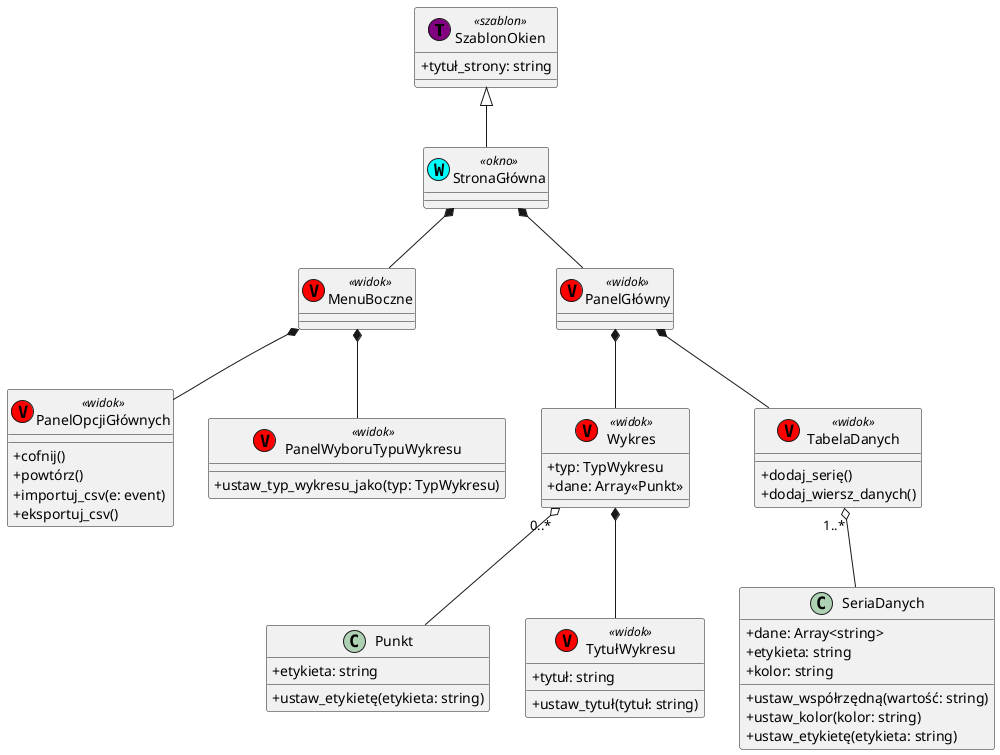 @startuml

skinparam classAttributeIconSize 0

SzablonOkien <|-- StronaGłówna
StronaGłówna *-- MenuBoczne
StronaGłówna *-- PanelGłówny
MenuBoczne *-- PanelOpcjiGłównych
MenuBoczne *-- PanelWyboruTypuWykresu
PanelGłówny *-- Wykres
Wykres "0..*" o-- Punkt
Wykres *-- TytułWykresu
PanelGłówny *-- TabelaDanych
TabelaDanych "1..*" o-- SeriaDanych

class SzablonOkien << (T,purple) szablon >>{
    + tytuł_strony: string
}

class StronaGłówna <<(W,cyan) okno>>

class MenuBoczne <<(V,red) widok>>

class PanelOpcjiGłównych <<(V,red) widok>> {
    + cofnij()
    + powtórz()
    + importuj_csv(e: event)
    + eksportuj_csv()
}

class PanelWyboruTypuWykresu <<(V,red) widok>> {
    + ustaw_typ_wykresu_jako(typ: TypWykresu)
}

class PanelGłówny <<(V,red) widok>>

class Wykres <<(V,red) widok>> {
    + typ: TypWykresu
    + dane: Array<<Punkt>>
}

class TytułWykresu <<(V,red) widok>> {
    + tytuł: string
    + ustaw_tytuł(tytuł: string)
}

class Punkt {
    + etykieta: string
    + ustaw_etykietę(etykieta: string)
}

class TabelaDanych <<(V,red) widok>> {
    + dodaj_serię()
    + dodaj_wiersz_danych()
}

class SeriaDanych {
    + dane: Array<string>
    + etykieta: string
    + kolor: string
    + ustaw_współrzędną(wartość: string)
    + ustaw_kolor(kolor: string)
    + ustaw_etykietę(etykieta: string)
}

@enduml